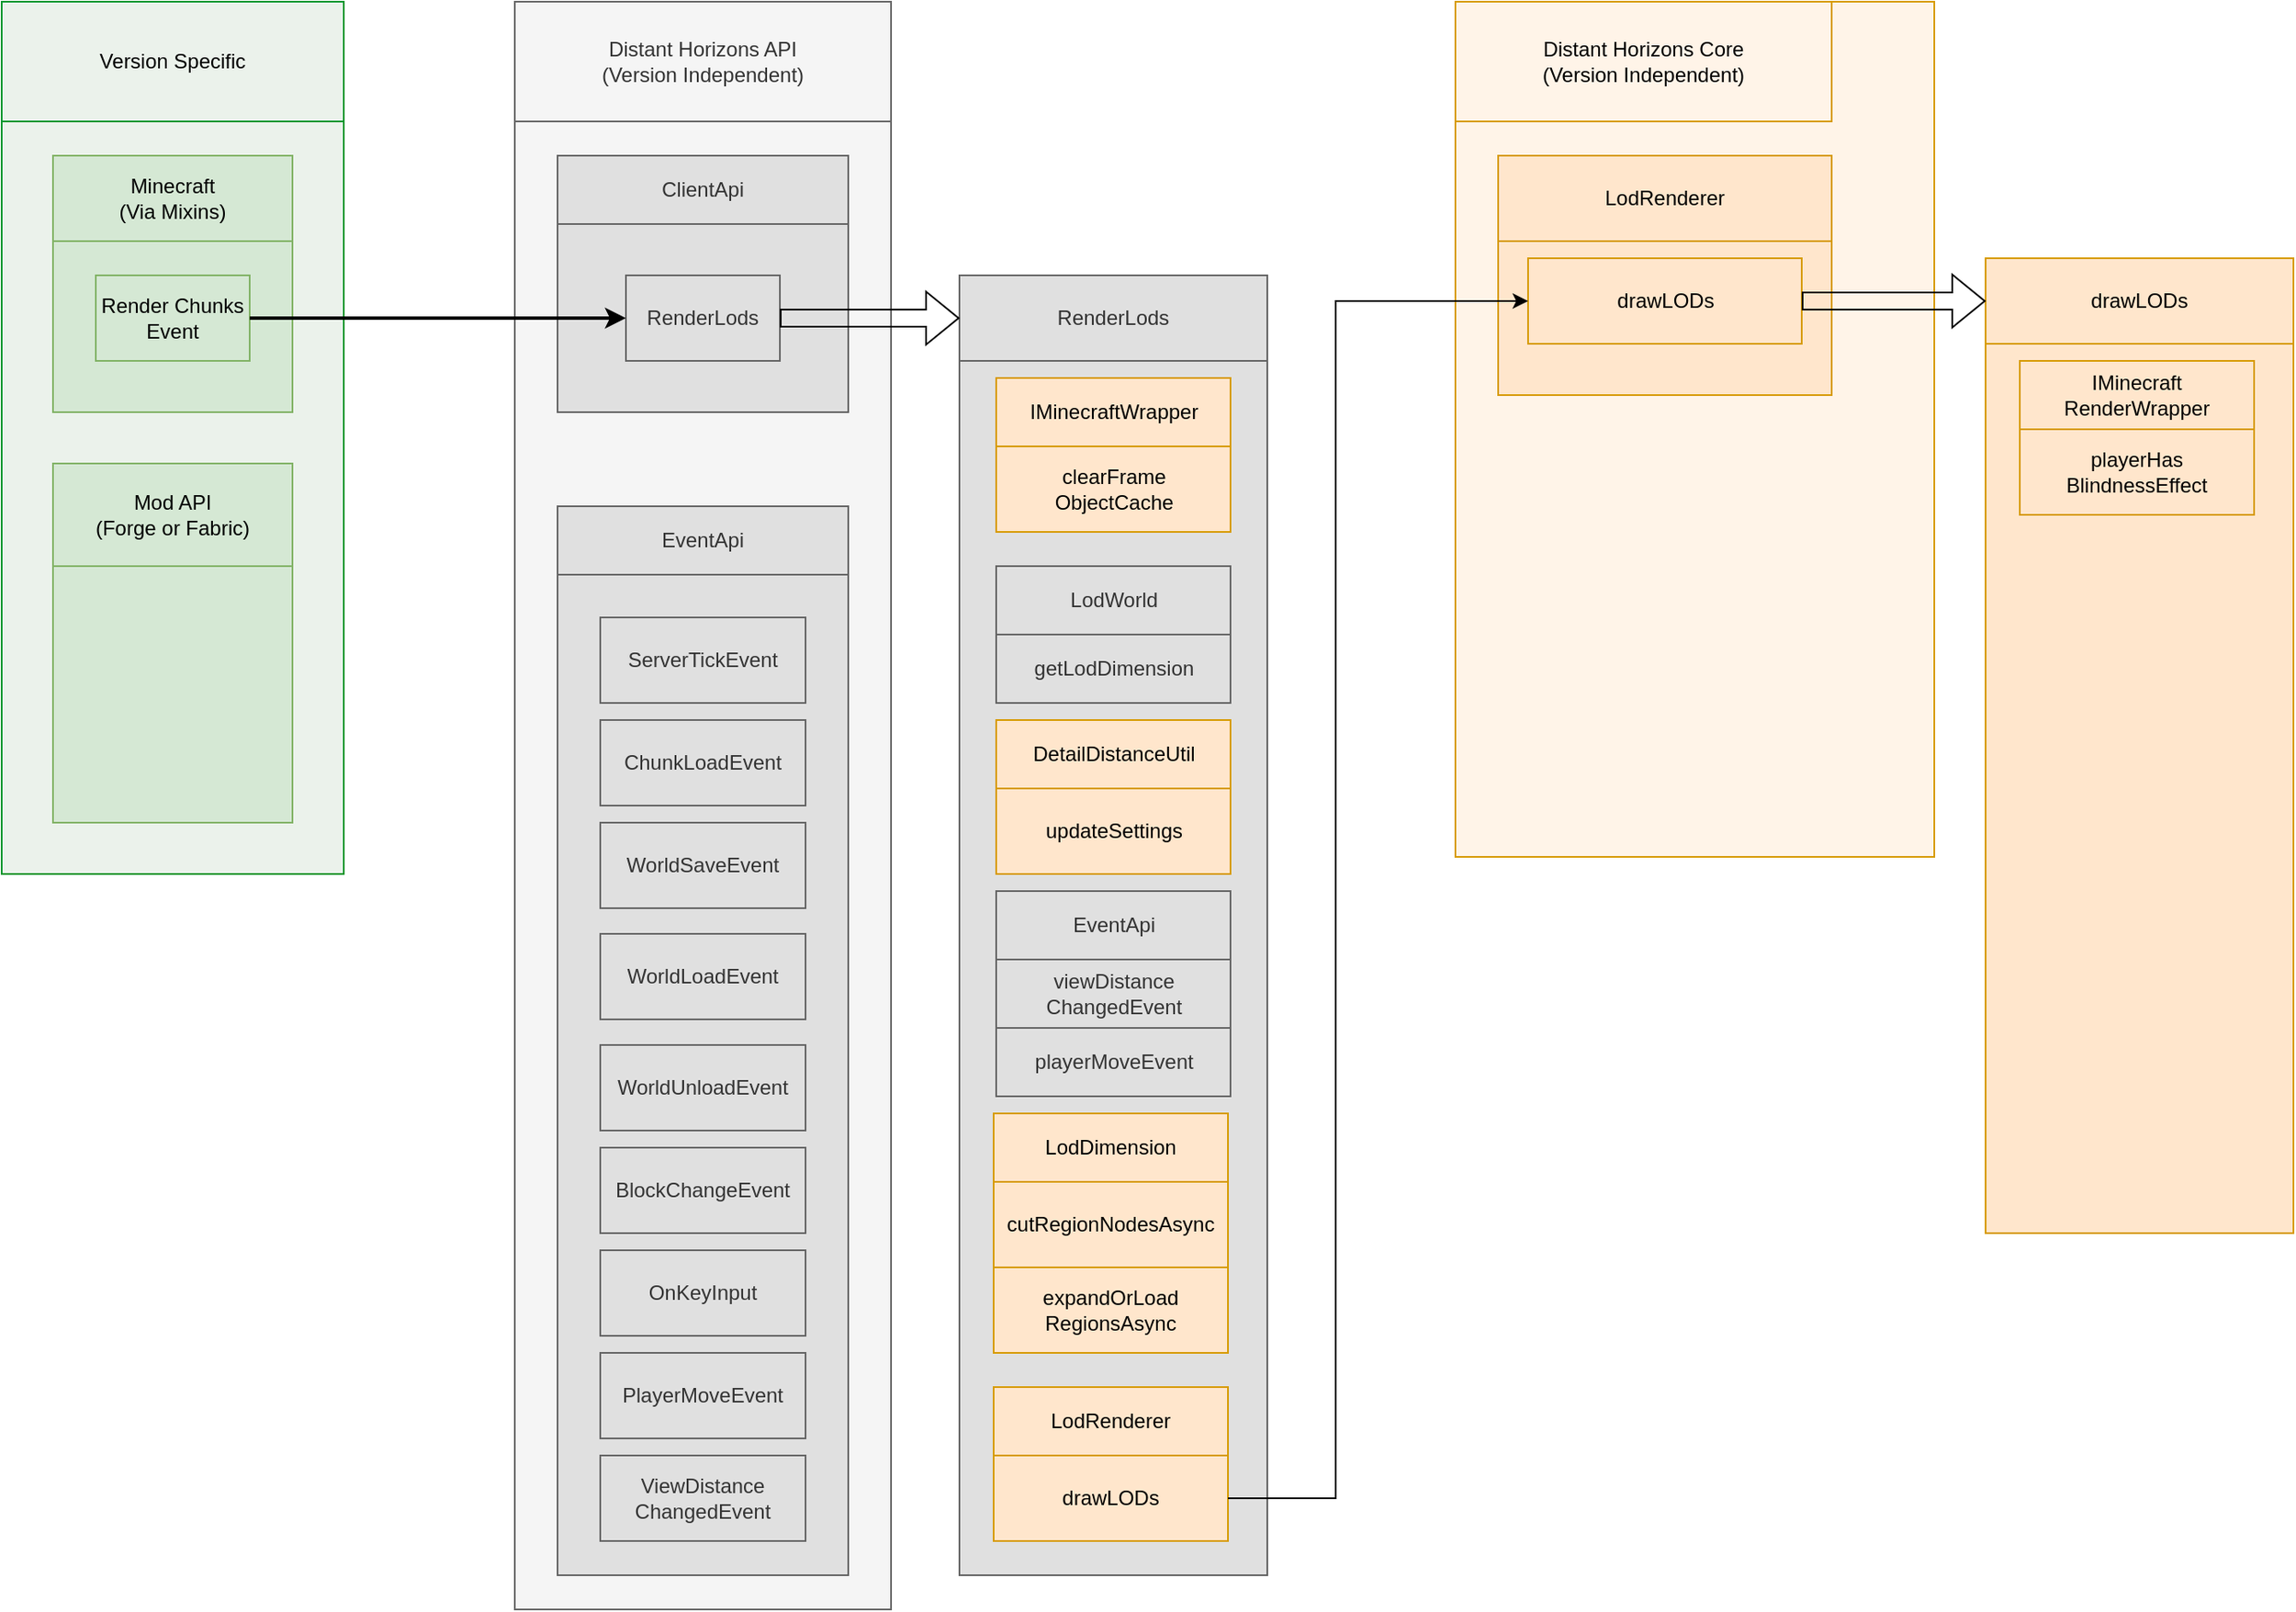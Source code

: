 <mxfile version="16.0.3" type="device"><diagram id="xLs7mM1S-vncSruOQYJG" name="Page-1"><mxGraphModel dx="1844" dy="392" grid="1" gridSize="10" guides="1" tooltips="1" connect="1" arrows="1" fold="1" page="1" pageScale="1" pageWidth="850" pageHeight="1100" background="none" math="0" shadow="0"><root><mxCell id="0"/><object label="Background" id="1"><mxCell parent="0"/></object><mxCell id="ZgqzLkNpqH_WLmXpxmUH-3" value="" style="rounded=0;whiteSpace=wrap;html=1;labelBackgroundColor=none;fillColor=#FFF4E8;strokeColor=#d79b00;" vertex="1" parent="1"><mxGeometry x="590" y="10" width="280" height="500" as="geometry"/></mxCell><mxCell id="lUieYn43trCVNQSoQYE8-16" value="" style="rounded=0;whiteSpace=wrap;html=1;labelBackgroundColor=none;fillColor=#EBF2EB;strokeColor=#06962D;" parent="1" vertex="1"><mxGeometry x="-260" y="80" width="200" height="440" as="geometry"/></mxCell><mxCell id="lUieYn43trCVNQSoQYE8-13" value="" style="rounded=0;whiteSpace=wrap;html=1;labelBackgroundColor=none;fillColor=#f5f5f5;strokeColor=#666666;fontColor=#333333;" parent="1" vertex="1"><mxGeometry x="40" y="80" width="220" height="870" as="geometry"/></mxCell><mxCell id="lUieYn43trCVNQSoQYE8-18" value="Version Specific" style="rounded=0;whiteSpace=wrap;html=1;labelBackgroundColor=none;fillColor=#EBF2EB;strokeColor=#06962D;" parent="1" vertex="1"><mxGeometry x="-260" y="10" width="200" height="70" as="geometry"/></mxCell><mxCell id="lUieYn43trCVNQSoQYE8-19" value="Distant Horizons API&lt;br&gt;(Version Independent)" style="rounded=0;whiteSpace=wrap;html=1;labelBackgroundColor=none;fillColor=#f5f5f5;strokeColor=#666666;fontColor=#333333;" parent="1" vertex="1"><mxGeometry x="40" y="10" width="220" height="70" as="geometry"/></mxCell><mxCell id="gNZkowd1tYjNP-PxMyY5-1" value="Minecraft&lt;br&gt;(Via Mixins)" style="rounded=0;whiteSpace=wrap;html=1;fillColor=#d5e8d4;strokeColor=#82b366;" parent="1" vertex="1"><mxGeometry x="-230" y="100" width="140" height="50" as="geometry"/></mxCell><mxCell id="lUieYn43trCVNQSoQYE8-14" value="Mod API&lt;br&gt;(Forge or Fabric)" style="rounded=0;whiteSpace=wrap;html=1;fillColor=#D5E8D4;strokeColor=#82b366;" parent="1" vertex="1"><mxGeometry x="-230" y="280" width="140" height="60" as="geometry"/></mxCell><mxCell id="ZgqzLkNpqH_WLmXpxmUH-8" value="" style="rounded=0;whiteSpace=wrap;html=1;labelBackgroundColor=none;fillColor=#E0E0E0;strokeColor=#666666;fontColor=#333333;" vertex="1" parent="1"><mxGeometry x="65" y="140" width="170" height="110" as="geometry"/></mxCell><mxCell id="lUieYn43trCVNQSoQYE8-45" value="" style="rounded=0;whiteSpace=wrap;html=1;labelBackgroundColor=none;fillColor=#d5e8d4;strokeColor=#82b366;" parent="1" vertex="1"><mxGeometry x="-230" y="150" width="140" height="100" as="geometry"/></mxCell><mxCell id="lUieYn43trCVNQSoQYE8-25" value="" style="rounded=0;whiteSpace=wrap;html=1;labelBackgroundColor=none;fillColor=#ffe6cc;strokeColor=#d79b00;" parent="1" vertex="1"><mxGeometry x="615" y="150" width="195" height="90" as="geometry"/></mxCell><mxCell id="lUieYn43trCVNQSoQYE8-20" value="RenderLods" style="rounded=0;whiteSpace=wrap;html=1;labelBackgroundColor=none;fillColor=#E0E0E0;strokeColor=#666666;fontColor=#333333;" parent="1" vertex="1"><mxGeometry x="105" y="170" width="90" height="50" as="geometry"/></mxCell><mxCell id="lUieYn43trCVNQSoQYE8-15" value="Render Chunks&lt;br&gt;Event" style="rounded=0;whiteSpace=wrap;html=1;labelBackgroundColor=none;fillColor=#d5e8d4;strokeColor=#82b366;" parent="1" vertex="1"><mxGeometry x="-205" y="170" width="90" height="50" as="geometry"/></mxCell><mxCell id="lUieYn43trCVNQSoQYE8-21" value="" style="endArrow=classic;html=1;rounded=0;exitX=1;exitY=0.5;exitDx=0;exitDy=0;entryX=0;entryY=0.5;entryDx=0;entryDy=0;strokeWidth=2;" parent="1" source="lUieYn43trCVNQSoQYE8-15" target="lUieYn43trCVNQSoQYE8-20" edge="1"><mxGeometry width="50" height="50" relative="1" as="geometry"><mxPoint x="-40" y="210" as="sourcePoint"/><mxPoint x="10" y="160" as="targetPoint"/></mxGeometry></mxCell><mxCell id="lUieYn43trCVNQSoQYE8-26" value="EventApi" style="rounded=0;whiteSpace=wrap;html=1;labelBackgroundColor=none;fillColor=#E0E0E0;strokeColor=#666666;fontColor=#333333;" parent="1" vertex="1"><mxGeometry x="65" y="305" width="170" height="40" as="geometry"/></mxCell><mxCell id="lUieYn43trCVNQSoQYE8-27" value="" style="rounded=0;whiteSpace=wrap;html=1;labelBackgroundColor=none;fillColor=#E0E0E0;strokeColor=#666666;fontColor=#333333;" parent="1" vertex="1"><mxGeometry x="65" y="345" width="170" height="585" as="geometry"/></mxCell><mxCell id="lUieYn43trCVNQSoQYE8-29" value="ServerTickEvent" style="rounded=0;whiteSpace=wrap;html=1;labelBackgroundColor=none;fillColor=#E0E0E0;strokeColor=#666666;fontColor=#333333;" parent="1" vertex="1"><mxGeometry x="90" y="370" width="120" height="50" as="geometry"/></mxCell><mxCell id="lUieYn43trCVNQSoQYE8-34" value="ChunkLoadEvent" style="rounded=0;whiteSpace=wrap;html=1;labelBackgroundColor=none;fillColor=#E0E0E0;strokeColor=#666666;fontColor=#333333;" parent="1" vertex="1"><mxGeometry x="90" y="430" width="120" height="50" as="geometry"/></mxCell><mxCell id="lUieYn43trCVNQSoQYE8-35" value="WorldSaveEvent" style="rounded=0;whiteSpace=wrap;html=1;labelBackgroundColor=none;fillColor=#E0E0E0;strokeColor=#666666;fontColor=#333333;" parent="1" vertex="1"><mxGeometry x="90" y="490" width="120" height="50" as="geometry"/></mxCell><mxCell id="lUieYn43trCVNQSoQYE8-36" value="&lt;div&gt;WorldLoadEvent&lt;/div&gt;" style="rounded=0;whiteSpace=wrap;html=1;labelBackgroundColor=none;fillColor=#E0E0E0;strokeColor=#666666;fontColor=#333333;" parent="1" vertex="1"><mxGeometry x="90" y="555" width="120" height="50" as="geometry"/></mxCell><mxCell id="lUieYn43trCVNQSoQYE8-37" value="&lt;div&gt;WorldUnloadEvent&lt;/div&gt;" style="rounded=0;whiteSpace=wrap;html=1;labelBackgroundColor=none;fillColor=#E0E0E0;strokeColor=#666666;fontColor=#333333;" parent="1" vertex="1"><mxGeometry x="90" y="620" width="120" height="50" as="geometry"/></mxCell><mxCell id="lUieYn43trCVNQSoQYE8-38" value="BlockChangeEvent" style="rounded=0;whiteSpace=wrap;html=1;labelBackgroundColor=none;fillColor=#E0E0E0;strokeColor=#666666;fontColor=#333333;" parent="1" vertex="1"><mxGeometry x="90" y="680" width="120" height="50" as="geometry"/></mxCell><mxCell id="lUieYn43trCVNQSoQYE8-39" value="OnKeyInput" style="rounded=0;whiteSpace=wrap;html=1;labelBackgroundColor=none;fillColor=#E0E0E0;strokeColor=#666666;fontColor=#333333;" parent="1" vertex="1"><mxGeometry x="90" y="740" width="120" height="50" as="geometry"/></mxCell><mxCell id="lUieYn43trCVNQSoQYE8-40" value="PlayerMoveEvent" style="rounded=0;whiteSpace=wrap;html=1;labelBackgroundColor=none;fillColor=#E0E0E0;strokeColor=#666666;fontColor=#333333;" parent="1" vertex="1"><mxGeometry x="90" y="800" width="120" height="50" as="geometry"/></mxCell><mxCell id="lUieYn43trCVNQSoQYE8-42" value="&lt;div&gt;ViewDistance&lt;/div&gt;&lt;div&gt;ChangedEvent&lt;/div&gt;" style="rounded=0;whiteSpace=wrap;html=1;labelBackgroundColor=none;fillColor=#E0E0E0;strokeColor=#666666;fontColor=#333333;" parent="1" vertex="1"><mxGeometry x="90" y="860" width="120" height="50" as="geometry"/></mxCell><mxCell id="ZgqzLkNpqH_WLmXpxmUH-1" value="" style="rounded=0;whiteSpace=wrap;html=1;fillColor=#D5E8D4;strokeColor=#82b366;" vertex="1" parent="1"><mxGeometry x="-230" y="340" width="140" height="150" as="geometry"/></mxCell><mxCell id="ZgqzLkNpqH_WLmXpxmUH-2" value="Distant Horizons Core&lt;br&gt;(Version Independent)" style="rounded=0;whiteSpace=wrap;html=1;labelBackgroundColor=none;fillColor=#FFF4E8;strokeColor=#d79b00;" vertex="1" parent="1"><mxGeometry x="590" y="10" width="220" height="70" as="geometry"/></mxCell><mxCell id="ZgqzLkNpqH_WLmXpxmUH-9" value="ClientApi" style="rounded=0;whiteSpace=wrap;html=1;labelBackgroundColor=none;fillColor=#E0E0E0;strokeColor=#666666;fontColor=#333333;" vertex="1" parent="1"><mxGeometry x="65" y="100" width="170" height="40" as="geometry"/></mxCell><mxCell id="ZgqzLkNpqH_WLmXpxmUH-12" value="" style="rounded=0;whiteSpace=wrap;html=1;labelBackgroundColor=none;fillColor=#E0E0E0;strokeColor=#666666;fontColor=#333333;" vertex="1" parent="1"><mxGeometry x="300" y="220" width="180" height="710" as="geometry"/></mxCell><mxCell id="ZgqzLkNpqH_WLmXpxmUH-13" value="RenderLods" style="rounded=0;whiteSpace=wrap;html=1;labelBackgroundColor=none;fillColor=#E0E0E0;strokeColor=#666666;fontColor=#333333;" vertex="1" parent="1"><mxGeometry x="300" y="170" width="180" height="50" as="geometry"/></mxCell><mxCell id="ZgqzLkNpqH_WLmXpxmUH-14" value="" style="shape=flexArrow;endArrow=classic;html=1;rounded=0;exitX=1;exitY=0.5;exitDx=0;exitDy=0;entryX=0;entryY=0.5;entryDx=0;entryDy=0;" edge="1" parent="1" source="lUieYn43trCVNQSoQYE8-20" target="ZgqzLkNpqH_WLmXpxmUH-13"><mxGeometry width="50" height="50" relative="1" as="geometry"><mxPoint x="290" y="340" as="sourcePoint"/><mxPoint x="340" y="290" as="targetPoint"/></mxGeometry></mxCell><mxCell id="ZgqzLkNpqH_WLmXpxmUH-24" value="" style="group" vertex="1" connectable="0" parent="1"><mxGeometry x="321.5" y="230" width="137" height="90" as="geometry"/></mxCell><mxCell id="lUieYn43trCVNQSoQYE8-22" value="IMinecraftWrapper" style="rounded=0;whiteSpace=wrap;html=1;labelBackgroundColor=none;fillColor=#ffe6cc;strokeColor=#d79b00;" parent="ZgqzLkNpqH_WLmXpxmUH-24" vertex="1"><mxGeometry width="137" height="40" as="geometry"/></mxCell><mxCell id="ZgqzLkNpqH_WLmXpxmUH-17" value="&lt;div&gt;clearFrame&lt;/div&gt;&lt;div&gt;ObjectCache&lt;/div&gt;" style="rounded=0;whiteSpace=wrap;html=1;labelBackgroundColor=none;fillColor=#ffe6cc;strokeColor=#d79b00;" vertex="1" parent="ZgqzLkNpqH_WLmXpxmUH-24"><mxGeometry y="40" width="137" height="50" as="geometry"/></mxCell><mxCell id="ZgqzLkNpqH_WLmXpxmUH-25" value="" style="group" vertex="1" connectable="0" parent="1"><mxGeometry x="321.5" y="340" width="137" height="80" as="geometry"/></mxCell><mxCell id="ZgqzLkNpqH_WLmXpxmUH-20" value="LodWorld" style="rounded=0;whiteSpace=wrap;html=1;labelBackgroundColor=none;fillColor=#E0E0E0;strokeColor=#666666;fontColor=#333333;" vertex="1" parent="ZgqzLkNpqH_WLmXpxmUH-25"><mxGeometry width="137" height="40" as="geometry"/></mxCell><mxCell id="ZgqzLkNpqH_WLmXpxmUH-21" value="getLodDimension" style="rounded=0;whiteSpace=wrap;html=1;labelBackgroundColor=none;fillColor=#E0E0E0;strokeColor=#666666;fontColor=#333333;" vertex="1" parent="ZgqzLkNpqH_WLmXpxmUH-25"><mxGeometry y="40" width="137" height="40" as="geometry"/></mxCell><mxCell id="ZgqzLkNpqH_WLmXpxmUH-26" value="" style="group" vertex="1" connectable="0" parent="1"><mxGeometry x="321.5" y="430" width="137" height="90" as="geometry"/></mxCell><mxCell id="ZgqzLkNpqH_WLmXpxmUH-22" value="DetailDistanceUtil" style="rounded=0;whiteSpace=wrap;html=1;labelBackgroundColor=none;fillColor=#ffe6cc;strokeColor=#d79b00;" vertex="1" parent="ZgqzLkNpqH_WLmXpxmUH-26"><mxGeometry width="137" height="40" as="geometry"/></mxCell><mxCell id="ZgqzLkNpqH_WLmXpxmUH-23" value="updateSettings" style="rounded=0;whiteSpace=wrap;html=1;labelBackgroundColor=none;fillColor=#ffe6cc;strokeColor=#d79b00;" vertex="1" parent="ZgqzLkNpqH_WLmXpxmUH-26"><mxGeometry y="40" width="137" height="50" as="geometry"/></mxCell><mxCell id="ZgqzLkNpqH_WLmXpxmUH-31" value="EventApi" style="rounded=0;whiteSpace=wrap;html=1;labelBackgroundColor=none;fillColor=#E0E0E0;strokeColor=#666666;fontColor=#333333;" vertex="1" parent="1"><mxGeometry x="321.5" y="530" width="137" height="40" as="geometry"/></mxCell><mxCell id="ZgqzLkNpqH_WLmXpxmUH-32" value="&lt;div&gt;viewDistance&lt;/div&gt;&lt;div&gt;ChangedEvent&lt;/div&gt;" style="rounded=0;whiteSpace=wrap;html=1;labelBackgroundColor=none;fillColor=#E0E0E0;strokeColor=#666666;fontColor=#333333;" vertex="1" parent="1"><mxGeometry x="321.5" y="570" width="137" height="40" as="geometry"/></mxCell><mxCell id="ZgqzLkNpqH_WLmXpxmUH-33" value="playerMoveEvent" style="rounded=0;whiteSpace=wrap;html=1;labelBackgroundColor=none;fillColor=#E0E0E0;strokeColor=#666666;fontColor=#333333;" vertex="1" parent="1"><mxGeometry x="321.5" y="610" width="137" height="40" as="geometry"/></mxCell><mxCell id="ZgqzLkNpqH_WLmXpxmUH-34" value="" style="group" vertex="1" connectable="0" parent="1"><mxGeometry x="320" y="660" width="137" height="90" as="geometry"/></mxCell><mxCell id="ZgqzLkNpqH_WLmXpxmUH-35" value="LodDimension" style="rounded=0;whiteSpace=wrap;html=1;labelBackgroundColor=none;fillColor=#ffe6cc;strokeColor=#d79b00;" vertex="1" parent="ZgqzLkNpqH_WLmXpxmUH-34"><mxGeometry width="137" height="40" as="geometry"/></mxCell><mxCell id="ZgqzLkNpqH_WLmXpxmUH-36" value="cutRegionNodesAsync" style="rounded=0;whiteSpace=wrap;html=1;labelBackgroundColor=none;fillColor=#ffe6cc;strokeColor=#d79b00;" vertex="1" parent="ZgqzLkNpqH_WLmXpxmUH-34"><mxGeometry y="40" width="137" height="50" as="geometry"/></mxCell><mxCell id="ZgqzLkNpqH_WLmXpxmUH-37" value="&lt;div&gt;expandOrLoad&lt;/div&gt;&lt;div&gt;RegionsAsync&lt;/div&gt;" style="rounded=0;whiteSpace=wrap;html=1;labelBackgroundColor=none;fillColor=#ffe6cc;strokeColor=#d79b00;" vertex="1" parent="1"><mxGeometry x="320" y="750" width="137" height="50" as="geometry"/></mxCell><mxCell id="ZgqzLkNpqH_WLmXpxmUH-38" value="LodRenderer" style="rounded=0;whiteSpace=wrap;html=1;labelBackgroundColor=none;fillColor=#ffe6cc;strokeColor=#d79b00;" vertex="1" parent="1"><mxGeometry x="615" y="100" width="195" height="50" as="geometry"/></mxCell><mxCell id="ZgqzLkNpqH_WLmXpxmUH-39" value="drawLODs" style="rounded=0;whiteSpace=wrap;html=1;labelBackgroundColor=none;fillColor=#ffe6cc;strokeColor=#d79b00;" vertex="1" parent="1"><mxGeometry x="632.5" y="160" width="160" height="50" as="geometry"/></mxCell><mxCell id="ZgqzLkNpqH_WLmXpxmUH-40" value="" style="group" vertex="1" connectable="0" parent="1"><mxGeometry x="320" y="820" width="137" height="90" as="geometry"/></mxCell><mxCell id="ZgqzLkNpqH_WLmXpxmUH-41" value="LodRenderer" style="rounded=0;whiteSpace=wrap;html=1;labelBackgroundColor=none;fillColor=#ffe6cc;strokeColor=#d79b00;" vertex="1" parent="ZgqzLkNpqH_WLmXpxmUH-40"><mxGeometry width="137" height="40" as="geometry"/></mxCell><mxCell id="ZgqzLkNpqH_WLmXpxmUH-42" value="drawLODs" style="rounded=0;whiteSpace=wrap;html=1;labelBackgroundColor=none;fillColor=#ffe6cc;strokeColor=#d79b00;" vertex="1" parent="ZgqzLkNpqH_WLmXpxmUH-40"><mxGeometry y="40" width="137" height="50" as="geometry"/></mxCell><mxCell id="ZgqzLkNpqH_WLmXpxmUH-47" style="edgeStyle=orthogonalEdgeStyle;rounded=0;orthogonalLoop=1;jettySize=auto;html=1;exitX=1;exitY=0.5;exitDx=0;exitDy=0;entryX=0;entryY=0.5;entryDx=0;entryDy=0;" edge="1" parent="1" source="ZgqzLkNpqH_WLmXpxmUH-42" target="ZgqzLkNpqH_WLmXpxmUH-39"><mxGeometry relative="1" as="geometry"><mxPoint x="600" y="237" as="targetPoint"/><Array as="points"><mxPoint x="520" y="885"/><mxPoint x="520" y="185"/></Array></mxGeometry></mxCell><mxCell id="ZgqzLkNpqH_WLmXpxmUH-49" value="drawLODs" style="rounded=0;whiteSpace=wrap;html=1;labelBackgroundColor=none;fillColor=#ffe6cc;strokeColor=#d79b00;" vertex="1" parent="1"><mxGeometry x="900" y="160" width="180" height="50" as="geometry"/></mxCell><mxCell id="ZgqzLkNpqH_WLmXpxmUH-50" value="" style="rounded=0;whiteSpace=wrap;html=1;labelBackgroundColor=none;fillColor=#ffe6cc;strokeColor=#d79b00;" vertex="1" parent="1"><mxGeometry x="900" y="210" width="180" height="520" as="geometry"/></mxCell><mxCell id="ZgqzLkNpqH_WLmXpxmUH-52" value="" style="shape=flexArrow;endArrow=classic;html=1;rounded=0;exitX=1;exitY=0.5;exitDx=0;exitDy=0;entryX=0;entryY=0.5;entryDx=0;entryDy=0;" edge="1" parent="1" source="ZgqzLkNpqH_WLmXpxmUH-39" target="ZgqzLkNpqH_WLmXpxmUH-49"><mxGeometry width="50" height="50" relative="1" as="geometry"><mxPoint x="945" y="90" as="sourcePoint"/><mxPoint x="1050" y="90" as="targetPoint"/></mxGeometry></mxCell><mxCell id="ZgqzLkNpqH_WLmXpxmUH-53" value="" style="group" vertex="1" connectable="0" parent="1"><mxGeometry x="920" y="220" width="137" height="90" as="geometry"/></mxCell><mxCell id="ZgqzLkNpqH_WLmXpxmUH-54" value="IMinecraft&lt;br&gt;RenderWrapper" style="rounded=0;whiteSpace=wrap;html=1;labelBackgroundColor=none;fillColor=#ffe6cc;strokeColor=#d79b00;" vertex="1" parent="ZgqzLkNpqH_WLmXpxmUH-53"><mxGeometry width="137" height="40" as="geometry"/></mxCell><mxCell id="ZgqzLkNpqH_WLmXpxmUH-55" value="&lt;div&gt;playerHas&lt;/div&gt;&lt;div&gt;BlindnessEffect&lt;/div&gt;" style="rounded=0;whiteSpace=wrap;html=1;labelBackgroundColor=none;fillColor=#ffe6cc;strokeColor=#d79b00;" vertex="1" parent="ZgqzLkNpqH_WLmXpxmUH-53"><mxGeometry y="40" width="137" height="50" as="geometry"/></mxCell></root></mxGraphModel></diagram></mxfile>
